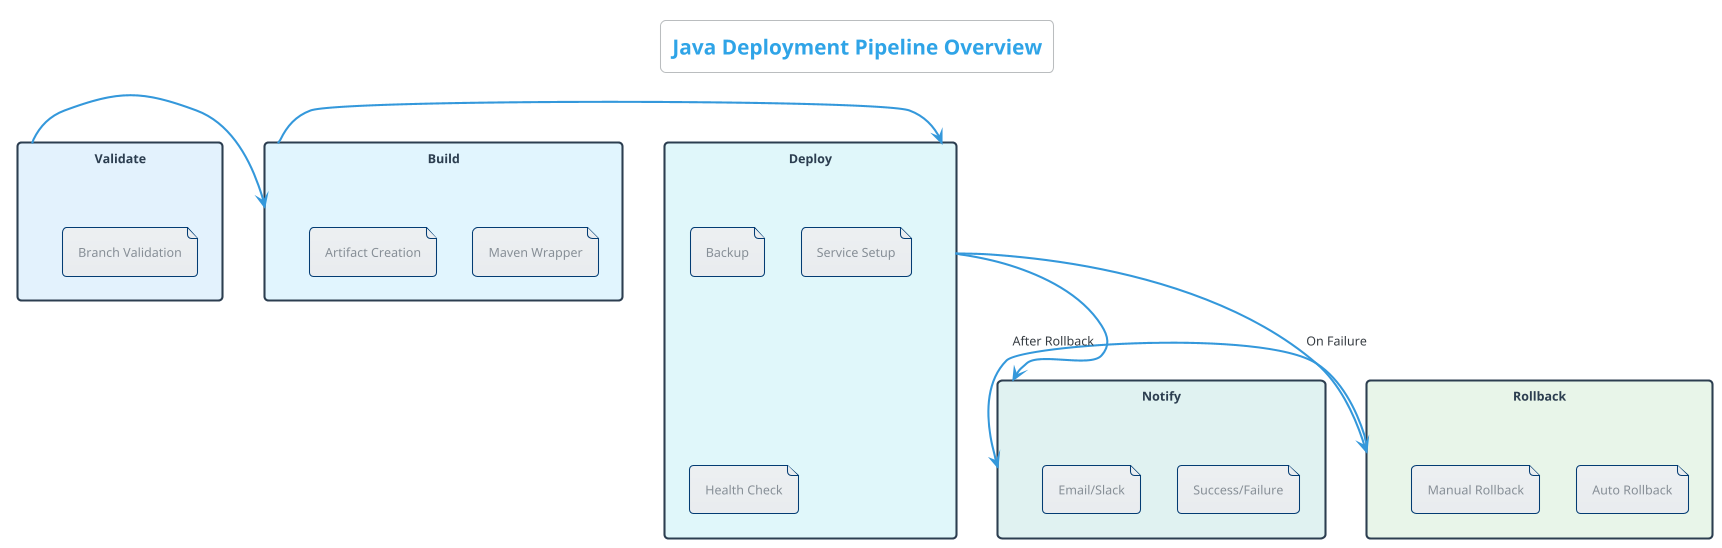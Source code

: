 @startuml Pipeline Overview
!theme cerulean
skinparam backgroundColor white
skinparam defaultTextAlignment center
skinparam componentStyle rectangle

title Java Deployment Pipeline Overview

skinparam rectangle {
  BackgroundColor #f5f5f5
  BorderColor #2c3e50
  FontColor #2c3e50
  BorderThickness 2
  Shadowing false
}

skinparam arrow {
  Color #3498db
  Thickness 2
}

rectangle "Validate" as validate #e3f2fd {
  file "Branch Validation" as branch_check
}

rectangle "Build" as build #e1f5fe {
  file "Maven Wrapper" as mvnw
  file "Artifact Creation" as artifact
}

rectangle "Deploy" as deploy #e0f7fa {
  file "Backup" as backup
  file "Service Setup" as service
  file "Health Check" as health
}

rectangle "Notify" as notify #e0f2f1 {
  file "Success/Failure" as status
  file "Email/Slack" as channel
}

rectangle "Rollback" as rollback #e8f5e9 {
  file "Auto Rollback" as auto
  file "Manual Rollback" as manual
}

validate -right-> build
build -right-> deploy
deploy -right-> notify
deploy -down-> rollback : On Failure
rollback -right-> notify : After Rollback

@enduml
